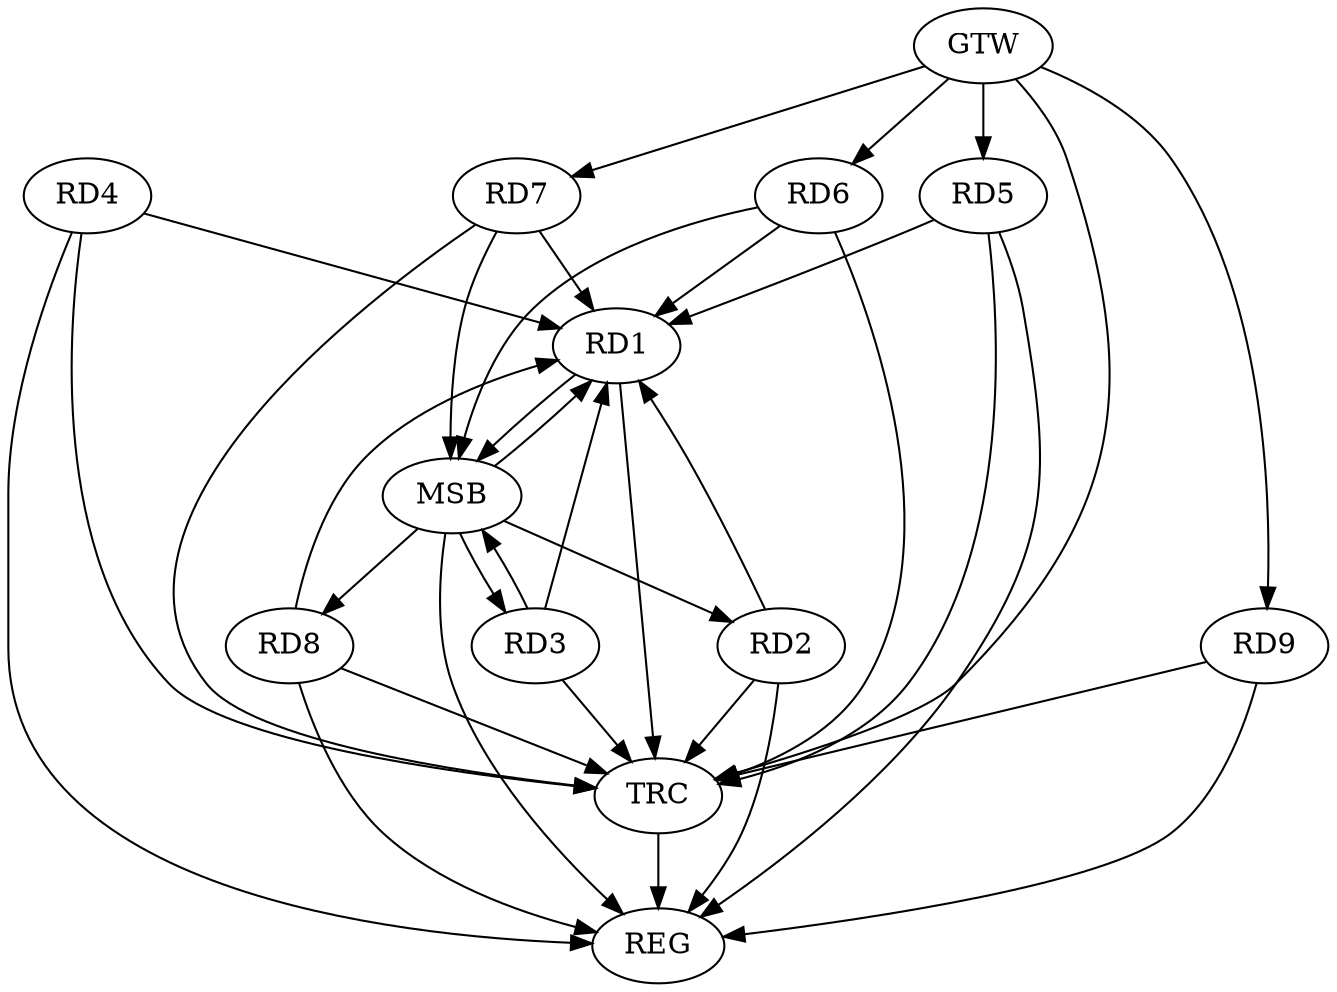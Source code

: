 strict digraph G {
  RD1 [ label="RD1" ];
  RD2 [ label="RD2" ];
  RD3 [ label="RD3" ];
  RD4 [ label="RD4" ];
  RD5 [ label="RD5" ];
  RD6 [ label="RD6" ];
  RD7 [ label="RD7" ];
  RD8 [ label="RD8" ];
  RD9 [ label="RD9" ];
  GTW [ label="GTW" ];
  REG [ label="REG" ];
  MSB [ label="MSB" ];
  TRC [ label="TRC" ];
  RD8 -> RD1;
  GTW -> RD5;
  GTW -> RD6;
  GTW -> RD7;
  GTW -> RD9;
  RD2 -> REG;
  RD4 -> REG;
  RD5 -> REG;
  RD8 -> REG;
  RD9 -> REG;
  RD1 -> MSB;
  MSB -> REG;
  RD3 -> MSB;
  MSB -> RD2;
  MSB -> RD8;
  RD6 -> MSB;
  RD7 -> MSB;
  MSB -> RD1;
  MSB -> RD3;
  RD1 -> TRC;
  RD2 -> TRC;
  RD3 -> TRC;
  RD4 -> TRC;
  RD5 -> TRC;
  RD6 -> TRC;
  RD7 -> TRC;
  RD8 -> TRC;
  RD9 -> TRC;
  GTW -> TRC;
  TRC -> REG;
  RD2 -> RD1;
  RD5 -> RD1;
  RD3 -> RD1;
  RD6 -> RD1;
  RD4 -> RD1;
  RD7 -> RD1;
}

